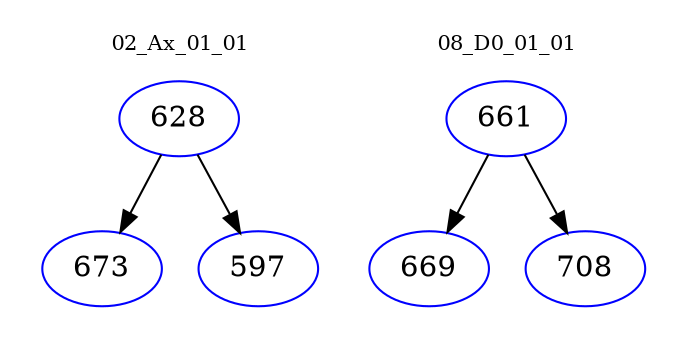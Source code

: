 digraph{
subgraph cluster_0 {
color = white
label = "02_Ax_01_01";
fontsize=10;
T0_628 [label="628", color="blue"]
T0_628 -> T0_673 [color="black"]
T0_673 [label="673", color="blue"]
T0_628 -> T0_597 [color="black"]
T0_597 [label="597", color="blue"]
}
subgraph cluster_1 {
color = white
label = "08_D0_01_01";
fontsize=10;
T1_661 [label="661", color="blue"]
T1_661 -> T1_669 [color="black"]
T1_669 [label="669", color="blue"]
T1_661 -> T1_708 [color="black"]
T1_708 [label="708", color="blue"]
}
}
